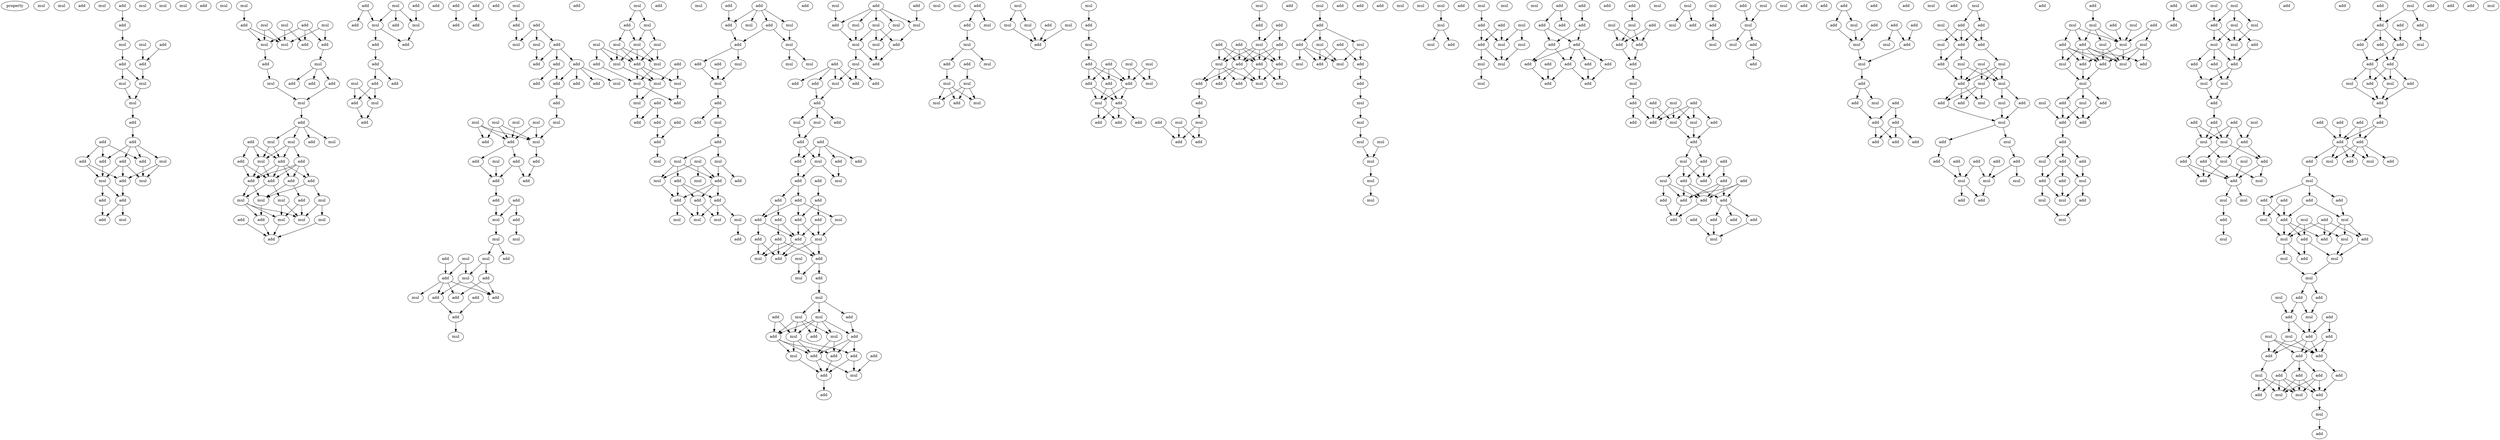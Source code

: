 digraph {
    node [fontcolor=black]
    property [mul=2,lf=2.0]
    0 [ label = mul ];
    1 [ label = mul ];
    2 [ label = add ];
    3 [ label = mul ];
    4 [ label = add ];
    5 [ label = add ];
    6 [ label = mul ];
    7 [ label = mul ];
    8 [ label = add ];
    9 [ label = mul ];
    10 [ label = add ];
    11 [ label = add ];
    12 [ label = mul ];
    13 [ label = mul ];
    14 [ label = mul ];
    15 [ label = add ];
    16 [ label = add ];
    17 [ label = add ];
    18 [ label = add ];
    19 [ label = mul ];
    20 [ label = add ];
    21 [ label = add ];
    22 [ label = add ];
    23 [ label = add ];
    24 [ label = mul ];
    25 [ label = mul ];
    26 [ label = add ];
    27 [ label = add ];
    28 [ label = add ];
    29 [ label = mul ];
    30 [ label = mul ];
    31 [ label = mul ];
    32 [ label = add ];
    33 [ label = mul ];
    34 [ label = mul ];
    35 [ label = add ];
    36 [ label = mul ];
    37 [ label = mul ];
    38 [ label = add ];
    39 [ label = mul ];
    40 [ label = mul ];
    41 [ label = mul ];
    42 [ label = add ];
    43 [ label = add ];
    44 [ label = mul ];
    45 [ label = add ];
    46 [ label = add ];
    47 [ label = add ];
    48 [ label = mul ];
    49 [ label = add ];
    50 [ label = mul ];
    51 [ label = add ];
    52 [ label = mul ];
    53 [ label = add ];
    54 [ label = add ];
    55 [ label = mul ];
    56 [ label = mul ];
    57 [ label = add ];
    58 [ label = mul ];
    59 [ label = add ];
    60 [ label = add ];
    61 [ label = add ];
    62 [ label = add ];
    63 [ label = add ];
    64 [ label = add ];
    65 [ label = mul ];
    66 [ label = mul ];
    67 [ label = mul ];
    68 [ label = mul ];
    69 [ label = add ];
    70 [ label = mul ];
    71 [ label = mul ];
    72 [ label = add ];
    73 [ label = mul ];
    74 [ label = add ];
    75 [ label = add ];
    76 [ label = add ];
    77 [ label = add ];
    78 [ label = mul ];
    79 [ label = add ];
    80 [ label = mul ];
    81 [ label = add ];
    82 [ label = mul ];
    83 [ label = add ];
    84 [ label = add ];
    85 [ label = add ];
    86 [ label = add ];
    87 [ label = mul ];
    88 [ label = add ];
    89 [ label = add ];
    90 [ label = add ];
    91 [ label = mul ];
    92 [ label = add ];
    93 [ label = add ];
    94 [ label = add ];
    95 [ label = add ];
    96 [ label = add ];
    97 [ label = mul ];
    98 [ label = add ];
    99 [ label = add ];
    100 [ label = add ];
    101 [ label = add ];
    102 [ label = mul ];
    103 [ label = mul ];
    104 [ label = add ];
    105 [ label = add ];
    106 [ label = add ];
    107 [ label = mul ];
    108 [ label = add ];
    109 [ label = add ];
    110 [ label = add ];
    111 [ label = add ];
    112 [ label = add ];
    113 [ label = mul ];
    114 [ label = mul ];
    115 [ label = mul ];
    116 [ label = mul ];
    117 [ label = mul ];
    118 [ label = mul ];
    119 [ label = add ];
    120 [ label = add ];
    121 [ label = add ];
    122 [ label = mul ];
    123 [ label = add ];
    124 [ label = add ];
    125 [ label = add ];
    126 [ label = add ];
    127 [ label = add ];
    128 [ label = add ];
    129 [ label = mul ];
    130 [ label = add ];
    131 [ label = mul ];
    132 [ label = mul ];
    133 [ label = mul ];
    134 [ label = add ];
    135 [ label = mul ];
    136 [ label = add ];
    137 [ label = mul ];
    138 [ label = add ];
    139 [ label = add ];
    140 [ label = add ];
    141 [ label = add ];
    142 [ label = mul ];
    143 [ label = add ];
    144 [ label = add ];
    145 [ label = add ];
    146 [ label = add ];
    147 [ label = mul ];
    148 [ label = mul ];
    149 [ label = mul ];
    150 [ label = add ];
    151 [ label = mul ];
    152 [ label = add ];
    153 [ label = mul ];
    154 [ label = mul ];
    155 [ label = mul ];
    156 [ label = mul ];
    157 [ label = mul ];
    158 [ label = add ];
    159 [ label = mul ];
    160 [ label = add ];
    161 [ label = add ];
    162 [ label = mul ];
    163 [ label = mul ];
    164 [ label = mul ];
    165 [ label = add ];
    166 [ label = mul ];
    167 [ label = add ];
    168 [ label = add ];
    169 [ label = add ];
    170 [ label = add ];
    171 [ label = add ];
    172 [ label = mul ];
    173 [ label = add ];
    174 [ label = add ];
    175 [ label = mul ];
    176 [ label = mul ];
    177 [ label = add ];
    178 [ label = add ];
    179 [ label = mul ];
    180 [ label = add ];
    181 [ label = mul ];
    182 [ label = mul ];
    183 [ label = add ];
    184 [ label = add ];
    185 [ label = mul ];
    186 [ label = mul ];
    187 [ label = add ];
    188 [ label = add ];
    189 [ label = add ];
    190 [ label = mul ];
    191 [ label = add ];
    192 [ label = mul ];
    193 [ label = mul ];
    194 [ label = mul ];
    195 [ label = mul ];
    196 [ label = add ];
    197 [ label = add ];
    198 [ label = add ];
    199 [ label = mul ];
    200 [ label = add ];
    201 [ label = add ];
    202 [ label = add ];
    203 [ label = mul ];
    204 [ label = mul ];
    205 [ label = mul ];
    206 [ label = mul ];
    207 [ label = add ];
    208 [ label = mul ];
    209 [ label = add ];
    210 [ label = add ];
    211 [ label = mul ];
    212 [ label = mul ];
    213 [ label = mul ];
    214 [ label = add ];
    215 [ label = mul ];
    216 [ label = add ];
    217 [ label = mul ];
    218 [ label = mul ];
    219 [ label = mul ];
    220 [ label = add ];
    221 [ label = add ];
    222 [ label = mul ];
    223 [ label = add ];
    224 [ label = add ];
    225 [ label = add ];
    226 [ label = add ];
    227 [ label = add ];
    228 [ label = mul ];
    229 [ label = mul ];
    230 [ label = add ];
    231 [ label = add ];
    232 [ label = add ];
    233 [ label = add ];
    234 [ label = add ];
    235 [ label = add ];
    236 [ label = mul ];
    237 [ label = mul ];
    238 [ label = add ];
    239 [ label = add ];
    240 [ label = mul ];
    241 [ label = add ];
    242 [ label = add ];
    243 [ label = add ];
    244 [ label = add ];
    245 [ label = add ];
    246 [ label = add ];
    247 [ label = mul ];
    248 [ label = add ];
    249 [ label = mul ];
    250 [ label = add ];
    251 [ label = add ];
    252 [ label = add ];
    253 [ label = mul ];
    254 [ label = add ];
    255 [ label = add ];
    256 [ label = mul ];
    257 [ label = add ];
    258 [ label = mul ];
    259 [ label = mul ];
    260 [ label = add ];
    261 [ label = mul ];
    262 [ label = mul ];
    263 [ label = add ];
    264 [ label = mul ];
    265 [ label = add ];
    266 [ label = mul ];
    267 [ label = mul ];
    268 [ label = add ];
    269 [ label = add ];
    270 [ label = add ];
    271 [ label = mul ];
    272 [ label = add ];
    273 [ label = add ];
    274 [ label = add ];
    275 [ label = mul ];
    276 [ label = add ];
    277 [ label = add ];
    278 [ label = add ];
    279 [ label = add ];
    280 [ label = mul ];
    281 [ label = mul ];
    282 [ label = add ];
    283 [ label = mul ];
    284 [ label = add ];
    285 [ label = mul ];
    286 [ label = mul ];
    287 [ label = mul ];
    288 [ label = add ];
    289 [ label = mul ];
    290 [ label = mul ];
    291 [ label = mul ];
    292 [ label = mul ];
    293 [ label = add ];
    294 [ label = mul ];
    295 [ label = mul ];
    296 [ label = add ];
    297 [ label = add ];
    298 [ label = mul ];
    299 [ label = mul ];
    300 [ label = add ];
    301 [ label = mul ];
    302 [ label = add ];
    303 [ label = add ];
    304 [ label = add ];
    305 [ label = mul ];
    306 [ label = add ];
    307 [ label = add ];
    308 [ label = mul ];
    309 [ label = add ];
    310 [ label = add ];
    311 [ label = add ];
    312 [ label = mul ];
    313 [ label = add ];
    314 [ label = add ];
    315 [ label = add ];
    316 [ label = mul ];
    317 [ label = add ];
    318 [ label = add ];
    319 [ label = add ];
    320 [ label = mul ];
    321 [ label = add ];
    322 [ label = add ];
    323 [ label = add ];
    324 [ label = add ];
    325 [ label = add ];
    326 [ label = mul ];
    327 [ label = mul ];
    328 [ label = add ];
    329 [ label = add ];
    330 [ label = add ];
    331 [ label = mul ];
    332 [ label = mul ];
    333 [ label = add ];
    334 [ label = add ];
    335 [ label = mul ];
    336 [ label = add ];
    337 [ label = add ];
    338 [ label = mul ];
    339 [ label = add ];
    340 [ label = mul ];
    341 [ label = add ];
    342 [ label = mul ];
    343 [ label = add ];
    344 [ label = mul ];
    345 [ label = add ];
    346 [ label = mul ];
    347 [ label = add ];
    348 [ label = mul ];
    349 [ label = mul ];
    350 [ label = add ];
    351 [ label = mul ];
    352 [ label = mul ];
    353 [ label = add ];
    354 [ label = mul ];
    355 [ label = mul ];
    356 [ label = mul ];
    357 [ label = mul ];
    358 [ label = mul ];
    359 [ label = mul ];
    360 [ label = mul ];
    361 [ label = add ];
    362 [ label = add ];
    363 [ label = mul ];
    364 [ label = add ];
    365 [ label = add ];
    366 [ label = mul ];
    367 [ label = add ];
    368 [ label = mul ];
    369 [ label = mul ];
    370 [ label = mul ];
    371 [ label = mul ];
    372 [ label = mul ];
    373 [ label = mul ];
    374 [ label = mul ];
    375 [ label = add ];
    376 [ label = add ];
    377 [ label = add ];
    378 [ label = add ];
    379 [ label = add ];
    380 [ label = add ];
    381 [ label = add ];
    382 [ label = add ];
    383 [ label = add ];
    384 [ label = add ];
    385 [ label = add ];
    386 [ label = add ];
    387 [ label = add ];
    388 [ label = add ];
    389 [ label = add ];
    390 [ label = add ];
    391 [ label = mul ];
    392 [ label = mul ];
    393 [ label = add ];
    394 [ label = mul ];
    395 [ label = add ];
    396 [ label = add ];
    397 [ label = add ];
    398 [ label = mul ];
    399 [ label = add ];
    400 [ label = add ];
    401 [ label = add ];
    402 [ label = mul ];
    403 [ label = mul ];
    404 [ label = add ];
    405 [ label = add ];
    406 [ label = add ];
    407 [ label = mul ];
    408 [ label = add ];
    409 [ label = add ];
    410 [ label = mul ];
    411 [ label = add ];
    412 [ label = add ];
    413 [ label = add ];
    414 [ label = add ];
    415 [ label = add ];
    416 [ label = mul ];
    417 [ label = add ];
    418 [ label = add ];
    419 [ label = add ];
    420 [ label = add ];
    421 [ label = add ];
    422 [ label = add ];
    423 [ label = add ];
    424 [ label = add ];
    425 [ label = add ];
    426 [ label = mul ];
    427 [ label = mul ];
    428 [ label = mul ];
    429 [ label = add ];
    430 [ label = mul ];
    431 [ label = add ];
    432 [ label = add ];
    433 [ label = mul ];
    434 [ label = mul ];
    435 [ label = mul ];
    436 [ label = mul ];
    437 [ label = add ];
    438 [ label = mul ];
    439 [ label = add ];
    440 [ label = add ];
    441 [ label = add ];
    442 [ label = add ];
    443 [ label = add ];
    444 [ label = add ];
    445 [ label = add ];
    446 [ label = add ];
    447 [ label = mul ];
    448 [ label = add ];
    449 [ label = mul ];
    450 [ label = mul ];
    451 [ label = add ];
    452 [ label = mul ];
    453 [ label = add ];
    454 [ label = mul ];
    455 [ label = add ];
    456 [ label = add ];
    457 [ label = add ];
    458 [ label = add ];
    459 [ label = add ];
    460 [ label = add ];
    461 [ label = mul ];
    462 [ label = add ];
    463 [ label = add ];
    464 [ label = add ];
    465 [ label = mul ];
    466 [ label = add ];
    467 [ label = mul ];
    468 [ label = add ];
    469 [ label = add ];
    470 [ label = add ];
    471 [ label = mul ];
    472 [ label = mul ];
    473 [ label = mul ];
    474 [ label = add ];
    475 [ label = mul ];
    476 [ label = mul ];
    477 [ label = add ];
    478 [ label = mul ];
    479 [ label = mul ];
    480 [ label = add ];
    481 [ label = add ];
    482 [ label = add ];
    483 [ label = mul ];
    484 [ label = mul ];
    485 [ label = add ];
    486 [ label = mul ];
    487 [ label = add ];
    488 [ label = add ];
    489 [ label = add ];
    490 [ label = add ];
    491 [ label = add ];
    492 [ label = add ];
    493 [ label = mul ];
    494 [ label = mul ];
    495 [ label = mul ];
    496 [ label = add ];
    497 [ label = add ];
    498 [ label = add ];
    499 [ label = add ];
    500 [ label = add ];
    501 [ label = mul ];
    502 [ label = mul ];
    503 [ label = mul ];
    504 [ label = mul ];
    505 [ label = mul ];
    506 [ label = mul ];
    507 [ label = add ];
    508 [ label = add ];
    509 [ label = mul ];
    510 [ label = add ];
    511 [ label = add ];
    512 [ label = add ];
    513 [ label = mul ];
    514 [ label = mul ];
    515 [ label = add ];
    516 [ label = mul ];
    517 [ label = mul ];
    518 [ label = add ];
    519 [ label = add ];
    520 [ label = add ];
    521 [ label = add ];
    522 [ label = add ];
    523 [ label = mul ];
    524 [ label = add ];
    525 [ label = add ];
    526 [ label = add ];
    527 [ label = add ];
    528 [ label = add ];
    529 [ label = mul ];
    530 [ label = add ];
    531 [ label = mul ];
    532 [ label = mul ];
    533 [ label = mul ];
    534 [ label = add ];
    535 [ label = mul ];
    536 [ label = mul ];
    537 [ label = add ];
    538 [ label = mul ];
    539 [ label = mul ];
    540 [ label = mul ];
    541 [ label = mul ];
    542 [ label = add ];
    543 [ label = add ];
    544 [ label = add ];
    545 [ label = add ];
    546 [ label = mul ];
    547 [ label = mul ];
    548 [ label = add ];
    549 [ label = add ];
    550 [ label = add ];
    551 [ label = mul ];
    552 [ label = add ];
    553 [ label = add ];
    554 [ label = mul ];
    555 [ label = mul ];
    556 [ label = add ];
    557 [ label = mul ];
    558 [ label = add ];
    559 [ label = mul ];
    560 [ label = add ];
    561 [ label = add ];
    562 [ label = add ];
    563 [ label = add ];
    564 [ label = mul ];
    565 [ label = mul ];
    566 [ label = mul ];
    567 [ label = add ];
    568 [ label = add ];
    569 [ label = mul ];
    570 [ label = add ];
    571 [ label = mul ];
    572 [ label = add ];
    573 [ label = add ];
    574 [ label = add ];
    575 [ label = mul ];
    576 [ label = add ];
    577 [ label = add ];
    578 [ label = add ];
    579 [ label = add ];
    580 [ label = add ];
    581 [ label = add ];
    582 [ label = add ];
    583 [ label = mul ];
    584 [ label = add ];
    585 [ label = mul ];
    586 [ label = add ];
    587 [ label = add ];
    588 [ label = add ];
    589 [ label = add ];
    590 [ label = add ];
    591 [ label = add ];
    592 [ label = add ];
    593 [ label = mul ];
    594 [ label = add ];
    595 [ label = add ];
    596 [ label = mul ];
    597 [ label = add ];
    598 [ label = mul ];
    599 [ label = add ];
    600 [ label = add ];
    601 [ label = add ];
    602 [ label = add ];
    603 [ label = add ];
    604 [ label = add ];
    605 [ label = mul ];
    606 [ label = mul ];
    607 [ label = mul ];
    608 [ label = mul ];
    609 [ label = add ];
    610 [ label = mul ];
    611 [ label = add ];
    612 [ label = add ];
    613 [ label = mul ];
    614 [ label = add ];
    615 [ label = mul ];
    616 [ label = mul ];
    617 [ label = add ];
    618 [ label = mul ];
    619 [ label = add ];
    620 [ label = add ];
    621 [ label = mul ];
    622 [ label = add ];
    623 [ label = add ];
    624 [ label = mul ];
    625 [ label = mul ];
    626 [ label = add ];
    627 [ label = add ];
    628 [ label = add ];
    629 [ label = add ];
    630 [ label = add ];
    631 [ label = mul ];
    632 [ label = add ];
    633 [ label = add ];
    634 [ label = add ];
    635 [ label = add ];
    636 [ label = mul ];
    637 [ label = add ];
    638 [ label = mul ];
    639 [ label = mul ];
    640 [ label = add ];
    641 [ label = add ];
    642 [ label = add ];
    643 [ label = mul ];
    4 -> 5 [ name = 0 ];
    5 -> 6 [ name = 1 ];
    6 -> 11 [ name = 2 ];
    8 -> 10 [ name = 3 ];
    9 -> 10 [ name = 4 ];
    10 -> 13 [ name = 5 ];
    11 -> 12 [ name = 6 ];
    11 -> 13 [ name = 7 ];
    12 -> 14 [ name = 8 ];
    13 -> 14 [ name = 9 ];
    14 -> 15 [ name = 10 ];
    15 -> 17 [ name = 11 ];
    16 -> 18 [ name = 12 ];
    16 -> 21 [ name = 13 ];
    16 -> 22 [ name = 14 ];
    17 -> 19 [ name = 15 ];
    17 -> 20 [ name = 16 ];
    17 -> 21 [ name = 17 ];
    17 -> 22 [ name = 18 ];
    18 -> 23 [ name = 19 ];
    18 -> 25 [ name = 20 ];
    19 -> 23 [ name = 21 ];
    19 -> 24 [ name = 22 ];
    20 -> 23 [ name = 23 ];
    20 -> 24 [ name = 24 ];
    20 -> 25 [ name = 25 ];
    21 -> 24 [ name = 26 ];
    22 -> 25 [ name = 27 ];
    23 -> 26 [ name = 28 ];
    25 -> 26 [ name = 29 ];
    25 -> 27 [ name = 30 ];
    26 -> 28 [ name = 31 ];
    26 -> 29 [ name = 32 ];
    27 -> 28 [ name = 33 ];
    34 -> 38 [ name = 34 ];
    35 -> 40 [ name = 35 ];
    35 -> 42 [ name = 36 ];
    35 -> 43 [ name = 37 ];
    36 -> 41 [ name = 38 ];
    36 -> 42 [ name = 39 ];
    37 -> 40 [ name = 40 ];
    37 -> 41 [ name = 41 ];
    38 -> 40 [ name = 42 ];
    38 -> 41 [ name = 43 ];
    39 -> 41 [ name = 44 ];
    39 -> 43 [ name = 45 ];
    40 -> 45 [ name = 46 ];
    43 -> 44 [ name = 47 ];
    44 -> 46 [ name = 48 ];
    44 -> 47 [ name = 49 ];
    44 -> 49 [ name = 50 ];
    45 -> 48 [ name = 51 ];
    48 -> 50 [ name = 52 ];
    49 -> 50 [ name = 53 ];
    50 -> 51 [ name = 54 ];
    51 -> 52 [ name = 55 ];
    51 -> 53 [ name = 56 ];
    51 -> 55 [ name = 57 ];
    51 -> 56 [ name = 58 ];
    52 -> 57 [ name = 59 ];
    52 -> 58 [ name = 60 ];
    52 -> 60 [ name = 61 ];
    54 -> 58 [ name = 62 ];
    54 -> 59 [ name = 63 ];
    54 -> 60 [ name = 64 ];
    56 -> 58 [ name = 65 ];
    56 -> 60 [ name = 66 ];
    57 -> 61 [ name = 67 ];
    57 -> 62 [ name = 68 ];
    57 -> 63 [ name = 69 ];
    57 -> 64 [ name = 70 ];
    58 -> 61 [ name = 71 ];
    58 -> 62 [ name = 72 ];
    59 -> 61 [ name = 73 ];
    59 -> 62 [ name = 74 ];
    60 -> 61 [ name = 75 ];
    60 -> 62 [ name = 76 ];
    60 -> 63 [ name = 77 ];
    60 -> 64 [ name = 78 ];
    61 -> 65 [ name = 79 ];
    61 -> 68 [ name = 80 ];
    62 -> 67 [ name = 81 ];
    62 -> 68 [ name = 82 ];
    63 -> 65 [ name = 83 ];
    63 -> 69 [ name = 84 ];
    64 -> 65 [ name = 85 ];
    64 -> 66 [ name = 86 ];
    65 -> 72 [ name = 87 ];
    66 -> 70 [ name = 88 ];
    66 -> 73 [ name = 89 ];
    67 -> 71 [ name = 90 ];
    67 -> 73 [ name = 91 ];
    68 -> 71 [ name = 92 ];
    68 -> 72 [ name = 93 ];
    68 -> 73 [ name = 94 ];
    69 -> 71 [ name = 95 ];
    69 -> 73 [ name = 96 ];
    70 -> 75 [ name = 97 ];
    71 -> 75 [ name = 98 ];
    72 -> 75 [ name = 99 ];
    74 -> 75 [ name = 100 ];
    76 -> 82 [ name = 101 ];
    77 -> 79 [ name = 102 ];
    77 -> 80 [ name = 103 ];
    78 -> 80 [ name = 104 ];
    78 -> 82 [ name = 105 ];
    78 -> 83 [ name = 106 ];
    80 -> 84 [ name = 107 ];
    80 -> 85 [ name = 108 ];
    82 -> 85 [ name = 109 ];
    84 -> 86 [ name = 110 ];
    86 -> 88 [ name = 111 ];
    86 -> 89 [ name = 112 ];
    87 -> 90 [ name = 113 ];
    87 -> 91 [ name = 114 ];
    88 -> 90 [ name = 115 ];
    88 -> 91 [ name = 116 ];
    90 -> 92 [ name = 117 ];
    91 -> 92 [ name = 118 ];
    93 -> 94 [ name = 119 ];
    95 -> 98 [ name = 120 ];
    97 -> 99 [ name = 121 ];
    99 -> 103 [ name = 122 ];
    100 -> 101 [ name = 123 ];
    100 -> 102 [ name = 124 ];
    100 -> 103 [ name = 125 ];
    101 -> 104 [ name = 126 ];
    101 -> 105 [ name = 127 ];
    101 -> 106 [ name = 128 ];
    102 -> 106 [ name = 129 ];
    104 -> 108 [ name = 130 ];
    104 -> 111 [ name = 131 ];
    105 -> 107 [ name = 132 ];
    105 -> 109 [ name = 133 ];
    105 -> 110 [ name = 134 ];
    105 -> 111 [ name = 135 ];
    111 -> 112 [ name = 136 ];
    112 -> 113 [ name = 137 ];
    113 -> 118 [ name = 138 ];
    114 -> 118 [ name = 139 ];
    114 -> 119 [ name = 140 ];
    114 -> 120 [ name = 141 ];
    115 -> 118 [ name = 142 ];
    115 -> 119 [ name = 143 ];
    116 -> 119 [ name = 144 ];
    117 -> 118 [ name = 145 ];
    117 -> 119 [ name = 146 ];
    117 -> 120 [ name = 147 ];
    118 -> 124 [ name = 148 ];
    119 -> 121 [ name = 149 ];
    119 -> 123 [ name = 150 ];
    121 -> 125 [ name = 151 ];
    121 -> 126 [ name = 152 ];
    122 -> 126 [ name = 153 ];
    123 -> 126 [ name = 154 ];
    124 -> 125 [ name = 155 ];
    126 -> 127 [ name = 156 ];
    127 -> 129 [ name = 157 ];
    128 -> 129 [ name = 158 ];
    128 -> 130 [ name = 159 ];
    129 -> 132 [ name = 160 ];
    130 -> 131 [ name = 161 ];
    132 -> 133 [ name = 162 ];
    132 -> 136 [ name = 163 ];
    133 -> 137 [ name = 164 ];
    133 -> 139 [ name = 165 ];
    134 -> 138 [ name = 166 ];
    135 -> 137 [ name = 167 ];
    135 -> 138 [ name = 168 ];
    137 -> 140 [ name = 169 ];
    137 -> 143 [ name = 170 ];
    138 -> 140 [ name = 171 ];
    138 -> 141 [ name = 172 ];
    138 -> 142 [ name = 173 ];
    138 -> 143 [ name = 174 ];
    139 -> 140 [ name = 175 ];
    139 -> 141 [ name = 176 ];
    143 -> 145 [ name = 177 ];
    144 -> 145 [ name = 178 ];
    145 -> 147 [ name = 179 ];
    148 -> 149 [ name = 180 ];
    148 -> 152 [ name = 181 ];
    149 -> 154 [ name = 182 ];
    149 -> 156 [ name = 183 ];
    152 -> 153 [ name = 184 ];
    152 -> 154 [ name = 185 ];
    153 -> 157 [ name = 186 ];
    153 -> 159 [ name = 187 ];
    153 -> 160 [ name = 188 ];
    154 -> 157 [ name = 189 ];
    154 -> 159 [ name = 190 ];
    154 -> 160 [ name = 191 ];
    155 -> 157 [ name = 192 ];
    155 -> 160 [ name = 193 ];
    155 -> 161 [ name = 194 ];
    156 -> 159 [ name = 195 ];
    156 -> 160 [ name = 196 ];
    157 -> 164 [ name = 197 ];
    158 -> 163 [ name = 198 ];
    158 -> 164 [ name = 199 ];
    159 -> 162 [ name = 200 ];
    160 -> 162 [ name = 201 ];
    160 -> 163 [ name = 202 ];
    160 -> 164 [ name = 203 ];
    161 -> 162 [ name = 204 ];
    162 -> 165 [ name = 205 ];
    162 -> 166 [ name = 206 ];
    163 -> 165 [ name = 207 ];
    164 -> 166 [ name = 208 ];
    166 -> 170 [ name = 209 ];
    167 -> 169 [ name = 210 ];
    167 -> 170 [ name = 211 ];
    168 -> 171 [ name = 212 ];
    169 -> 171 [ name = 213 ];
    171 -> 172 [ name = 214 ];
    173 -> 177 [ name = 215 ];
    174 -> 175 [ name = 216 ];
    174 -> 176 [ name = 217 ];
    174 -> 177 [ name = 218 ];
    174 -> 178 [ name = 219 ];
    175 -> 179 [ name = 220 ];
    177 -> 180 [ name = 221 ];
    178 -> 179 [ name = 222 ];
    178 -> 180 [ name = 223 ];
    179 -> 182 [ name = 224 ];
    179 -> 185 [ name = 225 ];
    180 -> 181 [ name = 226 ];
    180 -> 183 [ name = 227 ];
    181 -> 186 [ name = 228 ];
    183 -> 186 [ name = 229 ];
    184 -> 186 [ name = 230 ];
    186 -> 187 [ name = 231 ];
    187 -> 188 [ name = 232 ];
    187 -> 190 [ name = 233 ];
    190 -> 191 [ name = 234 ];
    191 -> 193 [ name = 235 ];
    191 -> 194 [ name = 236 ];
    192 -> 195 [ name = 237 ];
    192 -> 197 [ name = 238 ];
    192 -> 199 [ name = 239 ];
    193 -> 195 [ name = 240 ];
    193 -> 197 [ name = 241 ];
    193 -> 198 [ name = 242 ];
    194 -> 196 [ name = 243 ];
    194 -> 197 [ name = 244 ];
    195 -> 202 [ name = 245 ];
    197 -> 200 [ name = 246 ];
    197 -> 201 [ name = 247 ];
    197 -> 202 [ name = 248 ];
    198 -> 200 [ name = 249 ];
    198 -> 201 [ name = 250 ];
    198 -> 202 [ name = 251 ];
    200 -> 204 [ name = 252 ];
    200 -> 205 [ name = 253 ];
    200 -> 206 [ name = 254 ];
    201 -> 204 [ name = 255 ];
    201 -> 206 [ name = 256 ];
    202 -> 203 [ name = 257 ];
    202 -> 206 [ name = 258 ];
    205 -> 207 [ name = 259 ];
    208 -> 214 [ name = 260 ];
    209 -> 212 [ name = 261 ];
    210 -> 211 [ name = 262 ];
    210 -> 212 [ name = 263 ];
    210 -> 213 [ name = 264 ];
    210 -> 214 [ name = 265 ];
    210 -> 215 [ name = 266 ];
    211 -> 217 [ name = 267 ];
    212 -> 216 [ name = 268 ];
    213 -> 216 [ name = 269 ];
    213 -> 217 [ name = 270 ];
    213 -> 218 [ name = 271 ];
    214 -> 217 [ name = 272 ];
    215 -> 218 [ name = 273 ];
    216 -> 220 [ name = 274 ];
    217 -> 219 [ name = 275 ];
    217 -> 220 [ name = 276 ];
    218 -> 220 [ name = 277 ];
    219 -> 222 [ name = 278 ];
    219 -> 223 [ name = 279 ];
    219 -> 224 [ name = 280 ];
    221 -> 222 [ name = 281 ];
    221 -> 223 [ name = 282 ];
    221 -> 225 [ name = 283 ];
    221 -> 226 [ name = 284 ];
    222 -> 227 [ name = 285 ];
    226 -> 227 [ name = 286 ];
    227 -> 228 [ name = 287 ];
    227 -> 229 [ name = 288 ];
    227 -> 230 [ name = 289 ];
    228 -> 231 [ name = 290 ];
    229 -> 231 [ name = 291 ];
    231 -> 234 [ name = 292 ];
    231 -> 236 [ name = 293 ];
    232 -> 233 [ name = 294 ];
    232 -> 234 [ name = 295 ];
    232 -> 235 [ name = 296 ];
    232 -> 236 [ name = 297 ];
    234 -> 238 [ name = 298 ];
    235 -> 240 [ name = 299 ];
    236 -> 238 [ name = 300 ];
    236 -> 240 [ name = 301 ];
    238 -> 241 [ name = 302 ];
    238 -> 243 [ name = 303 ];
    239 -> 242 [ name = 304 ];
    241 -> 244 [ name = 305 ];
    241 -> 245 [ name = 306 ];
    242 -> 246 [ name = 307 ];
    242 -> 248 [ name = 308 ];
    243 -> 244 [ name = 309 ];
    243 -> 246 [ name = 310 ];
    243 -> 247 [ name = 311 ];
    244 -> 250 [ name = 312 ];
    244 -> 251 [ name = 313 ];
    245 -> 251 [ name = 314 ];
    245 -> 252 [ name = 315 ];
    246 -> 249 [ name = 316 ];
    246 -> 251 [ name = 317 ];
    247 -> 249 [ name = 318 ];
    248 -> 249 [ name = 319 ];
    248 -> 251 [ name = 320 ];
    249 -> 254 [ name = 321 ];
    249 -> 255 [ name = 322 ];
    250 -> 253 [ name = 323 ];
    250 -> 255 [ name = 324 ];
    251 -> 253 [ name = 325 ];
    251 -> 254 [ name = 326 ];
    251 -> 255 [ name = 327 ];
    252 -> 253 [ name = 328 ];
    252 -> 254 [ name = 329 ];
    252 -> 255 [ name = 330 ];
    254 -> 257 [ name = 331 ];
    254 -> 258 [ name = 332 ];
    256 -> 258 [ name = 333 ];
    257 -> 259 [ name = 334 ];
    259 -> 262 [ name = 335 ];
    259 -> 263 [ name = 336 ];
    259 -> 264 [ name = 337 ];
    260 -> 266 [ name = 338 ];
    260 -> 268 [ name = 339 ];
    262 -> 265 [ name = 340 ];
    262 -> 266 [ name = 341 ];
    262 -> 267 [ name = 342 ];
    262 -> 268 [ name = 343 ];
    263 -> 269 [ name = 344 ];
    264 -> 265 [ name = 345 ];
    264 -> 266 [ name = 346 ];
    264 -> 267 [ name = 347 ];
    264 -> 268 [ name = 348 ];
    264 -> 269 [ name = 349 ];
    266 -> 271 [ name = 350 ];
    266 -> 272 [ name = 351 ];
    266 -> 274 [ name = 352 ];
    267 -> 272 [ name = 353 ];
    267 -> 273 [ name = 354 ];
    268 -> 271 [ name = 355 ];
    268 -> 272 [ name = 356 ];
    268 -> 273 [ name = 357 ];
    269 -> 272 [ name = 358 ];
    269 -> 273 [ name = 359 ];
    269 -> 274 [ name = 360 ];
    270 -> 275 [ name = 361 ];
    271 -> 276 [ name = 362 ];
    272 -> 275 [ name = 363 ];
    272 -> 276 [ name = 364 ];
    273 -> 276 [ name = 365 ];
    274 -> 275 [ name = 366 ];
    274 -> 276 [ name = 367 ];
    276 -> 277 [ name = 368 ];
    278 -> 279 [ name = 369 ];
    278 -> 280 [ name = 370 ];
    279 -> 281 [ name = 371 ];
    281 -> 283 [ name = 372 ];
    281 -> 284 [ name = 373 ];
    282 -> 285 [ name = 374 ];
    284 -> 286 [ name = 375 ];
    285 -> 287 [ name = 376 ];
    285 -> 288 [ name = 377 ];
    285 -> 289 [ name = 378 ];
    286 -> 287 [ name = 379 ];
    286 -> 288 [ name = 380 ];
    286 -> 289 [ name = 381 ];
    290 -> 292 [ name = 382 ];
    290 -> 295 [ name = 383 ];
    291 -> 296 [ name = 384 ];
    292 -> 297 [ name = 385 ];
    293 -> 297 [ name = 386 ];
    294 -> 297 [ name = 387 ];
    295 -> 297 [ name = 388 ];
    296 -> 298 [ name = 389 ];
    298 -> 300 [ name = 390 ];
    299 -> 304 [ name = 391 ];
    299 -> 305 [ name = 392 ];
    300 -> 303 [ name = 393 ];
    300 -> 304 [ name = 394 ];
    300 -> 306 [ name = 395 ];
    301 -> 304 [ name = 396 ];
    301 -> 305 [ name = 397 ];
    302 -> 303 [ name = 398 ];
    302 -> 304 [ name = 399 ];
    302 -> 306 [ name = 400 ];
    303 -> 307 [ name = 401 ];
    303 -> 308 [ name = 402 ];
    304 -> 307 [ name = 403 ];
    304 -> 308 [ name = 404 ];
    306 -> 307 [ name = 405 ];
    306 -> 308 [ name = 406 ];
    307 -> 309 [ name = 407 ];
    307 -> 310 [ name = 408 ];
    307 -> 311 [ name = 409 ];
    308 -> 309 [ name = 410 ];
    308 -> 311 [ name = 411 ];
    312 -> 313 [ name = 412 ];
    313 -> 316 [ name = 413 ];
    315 -> 316 [ name = 414 ];
    315 -> 318 [ name = 415 ];
    316 -> 320 [ name = 416 ];
    316 -> 321 [ name = 417 ];
    316 -> 322 [ name = 418 ];
    316 -> 323 [ name = 419 ];
    317 -> 320 [ name = 420 ];
    317 -> 321 [ name = 421 ];
    317 -> 322 [ name = 422 ];
    317 -> 323 [ name = 423 ];
    318 -> 321 [ name = 424 ];
    318 -> 322 [ name = 425 ];
    318 -> 323 [ name = 426 ];
    319 -> 320 [ name = 427 ];
    319 -> 322 [ name = 428 ];
    319 -> 323 [ name = 429 ];
    320 -> 324 [ name = 430 ];
    320 -> 325 [ name = 431 ];
    320 -> 326 [ name = 432 ];
    320 -> 328 [ name = 433 ];
    321 -> 326 [ name = 434 ];
    321 -> 327 [ name = 435 ];
    322 -> 324 [ name = 436 ];
    322 -> 326 [ name = 437 ];
    322 -> 327 [ name = 438 ];
    323 -> 325 [ name = 439 ];
    323 -> 326 [ name = 440 ];
    323 -> 328 [ name = 441 ];
    328 -> 329 [ name = 442 ];
    329 -> 332 [ name = 443 ];
    330 -> 333 [ name = 444 ];
    331 -> 333 [ name = 445 ];
    331 -> 334 [ name = 446 ];
    332 -> 333 [ name = 447 ];
    332 -> 334 [ name = 448 ];
    335 -> 336 [ name = 449 ];
    336 -> 338 [ name = 450 ];
    336 -> 339 [ name = 451 ];
    336 -> 340 [ name = 452 ];
    337 -> 341 [ name = 453 ];
    337 -> 343 [ name = 454 ];
    338 -> 341 [ name = 455 ];
    338 -> 344 [ name = 456 ];
    339 -> 342 [ name = 457 ];
    339 -> 343 [ name = 458 ];
    339 -> 344 [ name = 459 ];
    340 -> 343 [ name = 460 ];
    340 -> 344 [ name = 461 ];
    341 -> 345 [ name = 462 ];
    345 -> 346 [ name = 463 ];
    346 -> 348 [ name = 464 ];
    348 -> 349 [ name = 465 ];
    349 -> 352 [ name = 466 ];
    351 -> 352 [ name = 467 ];
    352 -> 355 [ name = 468 ];
    355 -> 359 [ name = 469 ];
    357 -> 358 [ name = 470 ];
    358 -> 360 [ name = 471 ];
    358 -> 361 [ name = 472 ];
    363 -> 365 [ name = 473 ];
    364 -> 367 [ name = 474 ];
    364 -> 369 [ name = 475 ];
    365 -> 367 [ name = 476 ];
    365 -> 369 [ name = 477 ];
    366 -> 368 [ name = 478 ];
    366 -> 369 [ name = 479 ];
    367 -> 371 [ name = 480 ];
    367 -> 372 [ name = 481 ];
    368 -> 372 [ name = 482 ];
    369 -> 372 [ name = 483 ];
    371 -> 373 [ name = 484 ];
    375 -> 379 [ name = 485 ];
    375 -> 380 [ name = 486 ];
    376 -> 378 [ name = 487 ];
    378 -> 381 [ name = 488 ];
    378 -> 382 [ name = 489 ];
    380 -> 381 [ name = 490 ];
    380 -> 382 [ name = 491 ];
    381 -> 384 [ name = 492 ];
    381 -> 385 [ name = 493 ];
    382 -> 383 [ name = 494 ];
    382 -> 384 [ name = 495 ];
    382 -> 385 [ name = 496 ];
    382 -> 386 [ name = 497 ];
    383 -> 389 [ name = 498 ];
    384 -> 388 [ name = 499 ];
    384 -> 389 [ name = 500 ];
    385 -> 388 [ name = 501 ];
    386 -> 389 [ name = 502 ];
    387 -> 388 [ name = 503 ];
    390 -> 392 [ name = 504 ];
    391 -> 395 [ name = 505 ];
    391 -> 396 [ name = 506 ];
    392 -> 395 [ name = 507 ];
    392 -> 396 [ name = 508 ];
    393 -> 395 [ name = 509 ];
    393 -> 396 [ name = 510 ];
    395 -> 397 [ name = 511 ];
    396 -> 397 [ name = 512 ];
    397 -> 398 [ name = 513 ];
    398 -> 399 [ name = 514 ];
    399 -> 404 [ name = 515 ];
    399 -> 405 [ name = 516 ];
    400 -> 403 [ name = 517 ];
    400 -> 405 [ name = 518 ];
    400 -> 406 [ name = 519 ];
    400 -> 407 [ name = 520 ];
    401 -> 405 [ name = 521 ];
    401 -> 407 [ name = 522 ];
    402 -> 403 [ name = 523 ];
    402 -> 405 [ name = 524 ];
    402 -> 407 [ name = 525 ];
    403 -> 408 [ name = 526 ];
    406 -> 408 [ name = 527 ];
    407 -> 408 [ name = 528 ];
    408 -> 410 [ name = 529 ];
    408 -> 411 [ name = 530 ];
    409 -> 413 [ name = 531 ];
    409 -> 414 [ name = 532 ];
    410 -> 413 [ name = 533 ];
    410 -> 415 [ name = 534 ];
    410 -> 416 [ name = 535 ];
    411 -> 413 [ name = 536 ];
    411 -> 415 [ name = 537 ];
    412 -> 417 [ name = 538 ];
    412 -> 418 [ name = 539 ];
    412 -> 419 [ name = 540 ];
    414 -> 417 [ name = 541 ];
    414 -> 418 [ name = 542 ];
    414 -> 419 [ name = 543 ];
    415 -> 417 [ name = 544 ];
    415 -> 418 [ name = 545 ];
    415 -> 419 [ name = 546 ];
    416 -> 417 [ name = 547 ];
    416 -> 418 [ name = 548 ];
    416 -> 420 [ name = 549 ];
    417 -> 423 [ name = 550 ];
    418 -> 423 [ name = 551 ];
    419 -> 421 [ name = 552 ];
    419 -> 422 [ name = 553 ];
    419 -> 424 [ name = 554 ];
    420 -> 423 [ name = 555 ];
    421 -> 426 [ name = 556 ];
    424 -> 426 [ name = 557 ];
    425 -> 426 [ name = 558 ];
    427 -> 428 [ name = 559 ];
    427 -> 429 [ name = 560 ];
    430 -> 431 [ name = 561 ];
    431 -> 435 [ name = 562 ];
    432 -> 436 [ name = 563 ];
    434 -> 436 [ name = 564 ];
    436 -> 438 [ name = 565 ];
    436 -> 440 [ name = 566 ];
    440 -> 441 [ name = 567 ];
    442 -> 443 [ name = 568 ];
    442 -> 447 [ name = 569 ];
    443 -> 449 [ name = 570 ];
    444 -> 449 [ name = 571 ];
    445 -> 448 [ name = 572 ];
    445 -> 450 [ name = 573 ];
    446 -> 448 [ name = 574 ];
    447 -> 449 [ name = 575 ];
    448 -> 452 [ name = 576 ];
    449 -> 452 [ name = 577 ];
    452 -> 453 [ name = 578 ];
    453 -> 454 [ name = 579 ];
    453 -> 455 [ name = 580 ];
    455 -> 457 [ name = 581 ];
    456 -> 457 [ name = 582 ];
    456 -> 458 [ name = 583 ];
    457 -> 459 [ name = 584 ];
    457 -> 463 [ name = 585 ];
    458 -> 459 [ name = 586 ];
    458 -> 462 [ name = 587 ];
    458 -> 463 [ name = 588 ];
    465 -> 466 [ name = 589 ];
    465 -> 468 [ name = 590 ];
    466 -> 469 [ name = 591 ];
    466 -> 470 [ name = 592 ];
    467 -> 470 [ name = 593 ];
    468 -> 469 [ name = 594 ];
    468 -> 470 [ name = 595 ];
    468 -> 471 [ name = 596 ];
    469 -> 472 [ name = 597 ];
    470 -> 473 [ name = 598 ];
    470 -> 474 [ name = 599 ];
    471 -> 474 [ name = 600 ];
    472 -> 476 [ name = 601 ];
    472 -> 477 [ name = 602 ];
    472 -> 478 [ name = 603 ];
    473 -> 476 [ name = 604 ];
    473 -> 477 [ name = 605 ];
    474 -> 477 [ name = 606 ];
    475 -> 476 [ name = 607 ];
    475 -> 477 [ name = 608 ];
    475 -> 478 [ name = 609 ];
    476 -> 479 [ name = 610 ];
    476 -> 480 [ name = 611 ];
    477 -> 481 [ name = 612 ];
    477 -> 482 [ name = 613 ];
    477 -> 483 [ name = 614 ];
    478 -> 481 [ name = 615 ];
    478 -> 482 [ name = 616 ];
    478 -> 483 [ name = 617 ];
    479 -> 484 [ name = 618 ];
    480 -> 484 [ name = 619 ];
    482 -> 484 [ name = 620 ];
    484 -> 485 [ name = 621 ];
    484 -> 486 [ name = 622 ];
    485 -> 491 [ name = 623 ];
    486 -> 490 [ name = 624 ];
    487 -> 493 [ name = 625 ];
    487 -> 495 [ name = 626 ];
    488 -> 495 [ name = 627 ];
    489 -> 493 [ name = 628 ];
    490 -> 494 [ name = 629 ];
    490 -> 495 [ name = 630 ];
    491 -> 493 [ name = 631 ];
    493 -> 496 [ name = 632 ];
    493 -> 497 [ name = 633 ];
    495 -> 496 [ name = 634 ];
    498 -> 501 [ name = 635 ];
    499 -> 504 [ name = 636 ];
    499 -> 505 [ name = 637 ];
    500 -> 504 [ name = 638 ];
    501 -> 504 [ name = 639 ];
    501 -> 506 [ name = 640 ];
    501 -> 507 [ name = 641 ];
    502 -> 504 [ name = 642 ];
    502 -> 507 [ name = 643 ];
    502 -> 508 [ name = 644 ];
    503 -> 504 [ name = 645 ];
    504 -> 512 [ name = 646 ];
    504 -> 513 [ name = 647 ];
    505 -> 510 [ name = 648 ];
    505 -> 511 [ name = 649 ];
    505 -> 513 [ name = 650 ];
    506 -> 511 [ name = 651 ];
    506 -> 513 [ name = 652 ];
    507 -> 509 [ name = 653 ];
    507 -> 510 [ name = 654 ];
    507 -> 511 [ name = 655 ];
    507 -> 512 [ name = 656 ];
    507 -> 513 [ name = 657 ];
    508 -> 509 [ name = 658 ];
    508 -> 511 [ name = 659 ];
    508 -> 512 [ name = 660 ];
    508 -> 513 [ name = 661 ];
    509 -> 514 [ name = 662 ];
    511 -> 514 [ name = 663 ];
    512 -> 514 [ name = 664 ];
    514 -> 515 [ name = 665 ];
    514 -> 517 [ name = 666 ];
    514 -> 518 [ name = 667 ];
    515 -> 519 [ name = 668 ];
    515 -> 520 [ name = 669 ];
    516 -> 519 [ name = 670 ];
    517 -> 519 [ name = 671 ];
    517 -> 520 [ name = 672 ];
    518 -> 520 [ name = 673 ];
    519 -> 521 [ name = 674 ];
    521 -> 523 [ name = 675 ];
    521 -> 524 [ name = 676 ];
    521 -> 526 [ name = 677 ];
    522 -> 525 [ name = 678 ];
    523 -> 527 [ name = 679 ];
    524 -> 527 [ name = 680 ];
    524 -> 528 [ name = 681 ];
    524 -> 529 [ name = 682 ];
    526 -> 529 [ name = 683 ];
    527 -> 531 [ name = 684 ];
    527 -> 532 [ name = 685 ];
    528 -> 531 [ name = 686 ];
    529 -> 530 [ name = 687 ];
    529 -> 531 [ name = 688 ];
    530 -> 533 [ name = 689 ];
    532 -> 533 [ name = 690 ];
    535 -> 537 [ name = 691 ];
    536 -> 537 [ name = 692 ];
    536 -> 538 [ name = 693 ];
    536 -> 539 [ name = 694 ];
    537 -> 540 [ name = 695 ];
    537 -> 541 [ name = 696 ];
    538 -> 540 [ name = 697 ];
    539 -> 540 [ name = 698 ];
    539 -> 541 [ name = 699 ];
    539 -> 542 [ name = 700 ];
    540 -> 544 [ name = 701 ];
    541 -> 543 [ name = 702 ];
    541 -> 544 [ name = 703 ];
    541 -> 545 [ name = 704 ];
    542 -> 544 [ name = 705 ];
    543 -> 546 [ name = 706 ];
    544 -> 546 [ name = 707 ];
    544 -> 547 [ name = 708 ];
    545 -> 547 [ name = 709 ];
    546 -> 548 [ name = 710 ];
    547 -> 548 [ name = 711 ];
    548 -> 552 [ name = 712 ];
    549 -> 554 [ name = 713 ];
    549 -> 555 [ name = 714 ];
    549 -> 556 [ name = 715 ];
    551 -> 556 [ name = 716 ];
    552 -> 554 [ name = 717 ];
    552 -> 555 [ name = 718 ];
    553 -> 554 [ name = 719 ];
    553 -> 555 [ name = 720 ];
    554 -> 559 [ name = 721 ];
    554 -> 560 [ name = 722 ];
    555 -> 558 [ name = 723 ];
    555 -> 561 [ name = 724 ];
    556 -> 558 [ name = 725 ];
    556 -> 559 [ name = 726 ];
    557 -> 562 [ name = 727 ];
    558 -> 562 [ name = 728 ];
    558 -> 564 [ name = 729 ];
    559 -> 563 [ name = 730 ];
    559 -> 564 [ name = 731 ];
    560 -> 562 [ name = 732 ];
    560 -> 563 [ name = 733 ];
    561 -> 562 [ name = 734 ];
    561 -> 563 [ name = 735 ];
    562 -> 565 [ name = 736 ];
    562 -> 566 [ name = 737 ];
    565 -> 567 [ name = 738 ];
    567 -> 569 [ name = 739 ];
    570 -> 572 [ name = 740 ];
    571 -> 572 [ name = 741 ];
    571 -> 573 [ name = 742 ];
    572 -> 576 [ name = 743 ];
    572 -> 578 [ name = 744 ];
    572 -> 579 [ name = 745 ];
    573 -> 575 [ name = 746 ];
    574 -> 576 [ name = 747 ];
    576 -> 580 [ name = 748 ];
    576 -> 581 [ name = 749 ];
    578 -> 580 [ name = 750 ];
    579 -> 581 [ name = 751 ];
    580 -> 583 [ name = 752 ];
    580 -> 584 [ name = 753 ];
    580 -> 585 [ name = 754 ];
    581 -> 582 [ name = 755 ];
    581 -> 583 [ name = 756 ];
    581 -> 584 [ name = 757 ];
    582 -> 586 [ name = 758 ];
    583 -> 586 [ name = 759 ];
    584 -> 586 [ name = 760 ];
    585 -> 586 [ name = 761 ];
    586 -> 587 [ name = 762 ];
    587 -> 591 [ name = 763 ];
    587 -> 592 [ name = 764 ];
    588 -> 591 [ name = 765 ];
    588 -> 592 [ name = 766 ];
    589 -> 591 [ name = 767 ];
    590 -> 591 [ name = 768 ];
    591 -> 593 [ name = 769 ];
    591 -> 594 [ name = 770 ];
    591 -> 595 [ name = 771 ];
    591 -> 596 [ name = 772 ];
    592 -> 593 [ name = 773 ];
    592 -> 595 [ name = 774 ];
    592 -> 596 [ name = 775 ];
    592 -> 597 [ name = 776 ];
    594 -> 598 [ name = 777 ];
    598 -> 599 [ name = 778 ];
    598 -> 600 [ name = 779 ];
    598 -> 602 [ name = 780 ];
    599 -> 604 [ name = 781 ];
    599 -> 605 [ name = 782 ];
    600 -> 605 [ name = 783 ];
    601 -> 604 [ name = 784 ];
    601 -> 607 [ name = 785 ];
    602 -> 604 [ name = 786 ];
    602 -> 607 [ name = 787 ];
    603 -> 608 [ name = 788 ];
    603 -> 609 [ name = 789 ];
    603 -> 612 [ name = 790 ];
    604 -> 608 [ name = 791 ];
    604 -> 611 [ name = 792 ];
    604 -> 612 [ name = 793 ];
    605 -> 609 [ name = 794 ];
    605 -> 610 [ name = 795 ];
    605 -> 612 [ name = 796 ];
    606 -> 608 [ name = 797 ];
    606 -> 610 [ name = 798 ];
    606 -> 611 [ name = 799 ];
    607 -> 608 [ name = 800 ];
    608 -> 614 [ name = 801 ];
    608 -> 615 [ name = 802 ];
    609 -> 613 [ name = 803 ];
    610 -> 613 [ name = 804 ];
    611 -> 613 [ name = 805 ];
    611 -> 614 [ name = 806 ];
    613 -> 616 [ name = 807 ];
    615 -> 616 [ name = 808 ];
    616 -> 617 [ name = 809 ];
    616 -> 619 [ name = 810 ];
    617 -> 620 [ name = 811 ];
    617 -> 621 [ name = 812 ];
    618 -> 620 [ name = 813 ];
    619 -> 621 [ name = 814 ];
    620 -> 624 [ name = 815 ];
    620 -> 626 [ name = 816 ];
    621 -> 626 [ name = 817 ];
    622 -> 623 [ name = 818 ];
    622 -> 626 [ name = 819 ];
    623 -> 627 [ name = 820 ];
    623 -> 629 [ name = 821 ];
    624 -> 628 [ name = 822 ];
    624 -> 629 [ name = 823 ];
    625 -> 627 [ name = 824 ];
    625 -> 628 [ name = 825 ];
    625 -> 629 [ name = 826 ];
    626 -> 627 [ name = 827 ];
    626 -> 628 [ name = 828 ];
    626 -> 629 [ name = 829 ];
    627 -> 630 [ name = 830 ];
    627 -> 632 [ name = 831 ];
    627 -> 633 [ name = 832 ];
    628 -> 631 [ name = 833 ];
    629 -> 634 [ name = 834 ];
    630 -> 636 [ name = 835 ];
    630 -> 637 [ name = 836 ];
    630 -> 638 [ name = 837 ];
    631 -> 635 [ name = 838 ];
    631 -> 636 [ name = 839 ];
    631 -> 638 [ name = 840 ];
    632 -> 635 [ name = 841 ];
    632 -> 636 [ name = 842 ];
    632 -> 637 [ name = 843 ];
    632 -> 638 [ name = 844 ];
    633 -> 636 [ name = 845 ];
    633 -> 637 [ name = 846 ];
    633 -> 638 [ name = 847 ];
    634 -> 637 [ name = 848 ];
    637 -> 639 [ name = 849 ];
    639 -> 641 [ name = 850 ];
}
